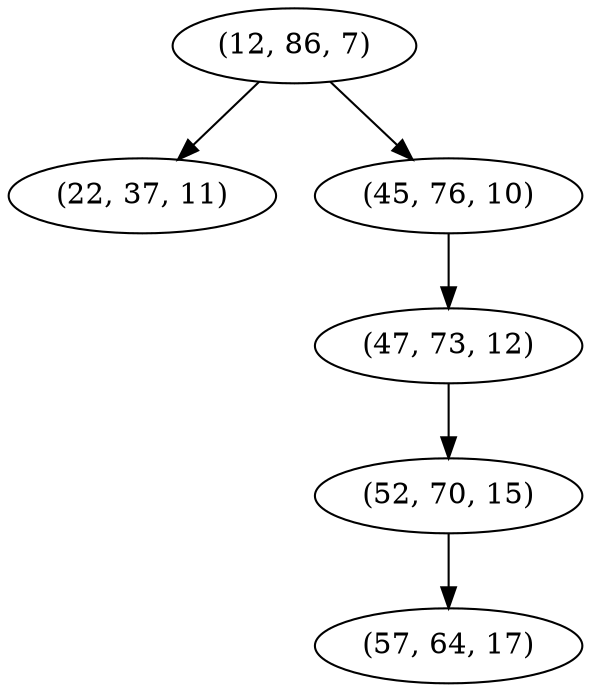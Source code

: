 digraph tree {
    "(12, 86, 7)";
    "(22, 37, 11)";
    "(45, 76, 10)";
    "(47, 73, 12)";
    "(52, 70, 15)";
    "(57, 64, 17)";
    "(12, 86, 7)" -> "(22, 37, 11)";
    "(12, 86, 7)" -> "(45, 76, 10)";
    "(45, 76, 10)" -> "(47, 73, 12)";
    "(47, 73, 12)" -> "(52, 70, 15)";
    "(52, 70, 15)" -> "(57, 64, 17)";
}
